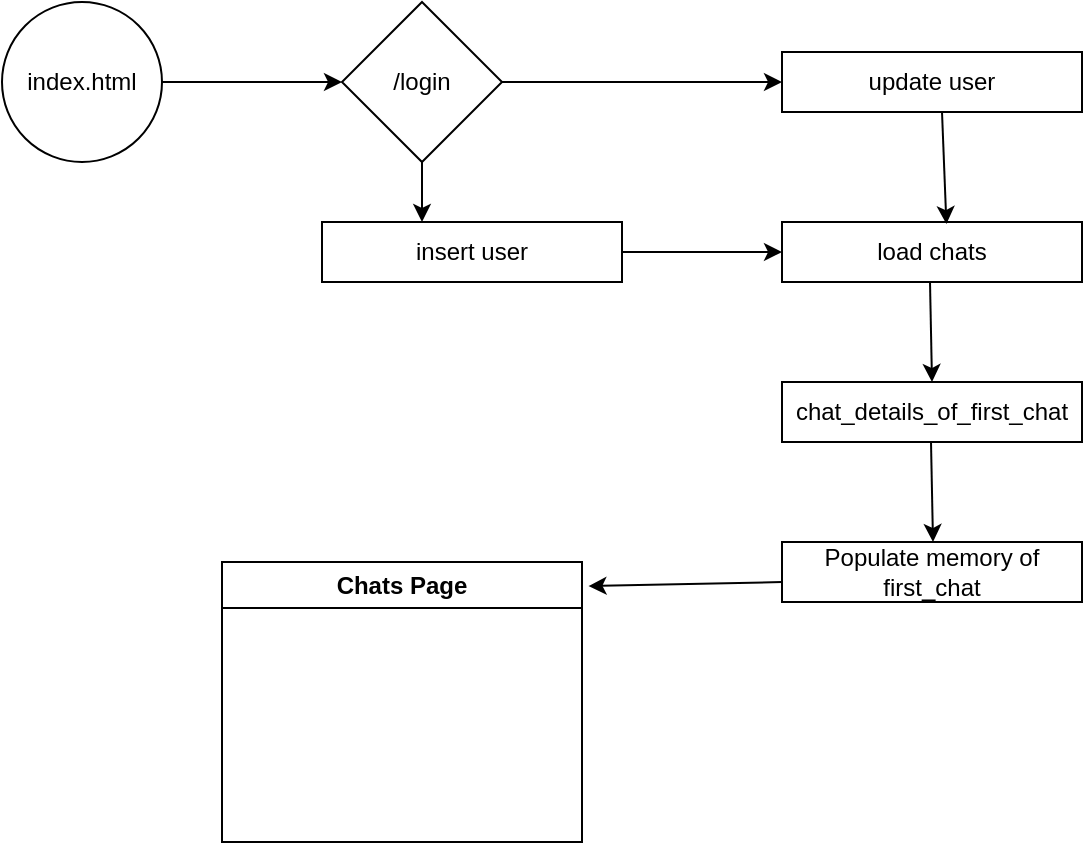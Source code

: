<mxfile>
    <diagram id="D5YQU1bKOpj49fWj927M" name="Page-1">
        <mxGraphModel dx="666" dy="363" grid="1" gridSize="10" guides="1" tooltips="1" connect="1" arrows="1" fold="1" page="1" pageScale="1" pageWidth="850" pageHeight="1100" math="0" shadow="0">
            <root>
                <mxCell id="0"/>
                <mxCell id="1" parent="0"/>
                <mxCell id="12" style="edgeStyle=none;html=1;exitX=1;exitY=0.5;exitDx=0;exitDy=0;entryX=0;entryY=0.5;entryDx=0;entryDy=0;" edge="1" parent="1" source="2" target="3">
                    <mxGeometry relative="1" as="geometry"/>
                </mxCell>
                <mxCell id="2" value="index.html" style="ellipse;whiteSpace=wrap;html=1;aspect=fixed;" vertex="1" parent="1">
                    <mxGeometry x="40" y="140" width="80" height="80" as="geometry"/>
                </mxCell>
                <mxCell id="3" value="/login" style="rhombus;whiteSpace=wrap;html=1;" vertex="1" parent="1">
                    <mxGeometry x="210" y="140" width="80" height="80" as="geometry"/>
                </mxCell>
                <mxCell id="4" value="chat_details_of_first_chat" style="rounded=0;whiteSpace=wrap;html=1;" vertex="1" parent="1">
                    <mxGeometry x="430" y="330" width="150" height="30" as="geometry"/>
                </mxCell>
                <mxCell id="5" value="load chats" style="rounded=0;whiteSpace=wrap;html=1;" vertex="1" parent="1">
                    <mxGeometry x="430" y="250" width="150" height="30" as="geometry"/>
                </mxCell>
                <mxCell id="7" value="update user" style="rounded=0;whiteSpace=wrap;html=1;" vertex="1" parent="1">
                    <mxGeometry x="430" y="165" width="150" height="30" as="geometry"/>
                </mxCell>
                <mxCell id="8" value="insert user" style="rounded=0;whiteSpace=wrap;html=1;" vertex="1" parent="1">
                    <mxGeometry x="200" y="250" width="150" height="30" as="geometry"/>
                </mxCell>
                <mxCell id="9" value="Populate memory of first_chat" style="rounded=0;whiteSpace=wrap;html=1;" vertex="1" parent="1">
                    <mxGeometry x="430" y="410" width="150" height="30" as="geometry"/>
                </mxCell>
                <mxCell id="10" value="Chats Page" style="swimlane;whiteSpace=wrap;html=1;" vertex="1" parent="1">
                    <mxGeometry x="150" y="420" width="180" height="140" as="geometry"/>
                </mxCell>
                <mxCell id="11" value="" style="endArrow=classic;html=1;entryX=0.548;entryY=0.034;entryDx=0;entryDy=0;entryPerimeter=0;" edge="1" parent="1" target="5">
                    <mxGeometry width="50" height="50" relative="1" as="geometry">
                        <mxPoint x="510" y="195" as="sourcePoint"/>
                        <mxPoint x="560" y="145" as="targetPoint"/>
                    </mxGeometry>
                </mxCell>
                <mxCell id="13" value="" style="endArrow=classic;html=1;entryX=0;entryY=0.5;entryDx=0;entryDy=0;" edge="1" parent="1" target="7">
                    <mxGeometry width="50" height="50" relative="1" as="geometry">
                        <mxPoint x="290" y="180" as="sourcePoint"/>
                        <mxPoint x="340" y="130" as="targetPoint"/>
                    </mxGeometry>
                </mxCell>
                <mxCell id="14" value="" style="endArrow=classic;html=1;entryX=0.5;entryY=0;entryDx=0;entryDy=0;" edge="1" parent="1" target="4">
                    <mxGeometry width="50" height="50" relative="1" as="geometry">
                        <mxPoint x="504" y="280" as="sourcePoint"/>
                        <mxPoint x="506" y="336" as="targetPoint"/>
                    </mxGeometry>
                </mxCell>
                <mxCell id="15" value="" style="endArrow=classic;html=1;entryX=0.5;entryY=0;entryDx=0;entryDy=0;" edge="1" parent="1">
                    <mxGeometry width="50" height="50" relative="1" as="geometry">
                        <mxPoint x="504.5" y="360" as="sourcePoint"/>
                        <mxPoint x="505.5" y="410" as="targetPoint"/>
                    </mxGeometry>
                </mxCell>
                <mxCell id="16" value="" style="endArrow=classic;html=1;entryX=1.018;entryY=0.086;entryDx=0;entryDy=0;entryPerimeter=0;" edge="1" parent="1" target="10">
                    <mxGeometry width="50" height="50" relative="1" as="geometry">
                        <mxPoint x="430" y="430" as="sourcePoint"/>
                        <mxPoint x="431" y="480" as="targetPoint"/>
                    </mxGeometry>
                </mxCell>
                <mxCell id="17" value="" style="endArrow=classic;html=1;" edge="1" parent="1">
                    <mxGeometry width="50" height="50" relative="1" as="geometry">
                        <mxPoint x="250" y="220" as="sourcePoint"/>
                        <mxPoint x="250" y="250" as="targetPoint"/>
                    </mxGeometry>
                </mxCell>
                <mxCell id="18" value="" style="endArrow=classic;html=1;entryX=0;entryY=0.5;entryDx=0;entryDy=0;exitX=1;exitY=0.5;exitDx=0;exitDy=0;" edge="1" parent="1" source="8" target="5">
                    <mxGeometry width="50" height="50" relative="1" as="geometry">
                        <mxPoint x="544" y="320" as="sourcePoint"/>
                        <mxPoint x="545" y="370" as="targetPoint"/>
                    </mxGeometry>
                </mxCell>
            </root>
        </mxGraphModel>
    </diagram>
</mxfile>